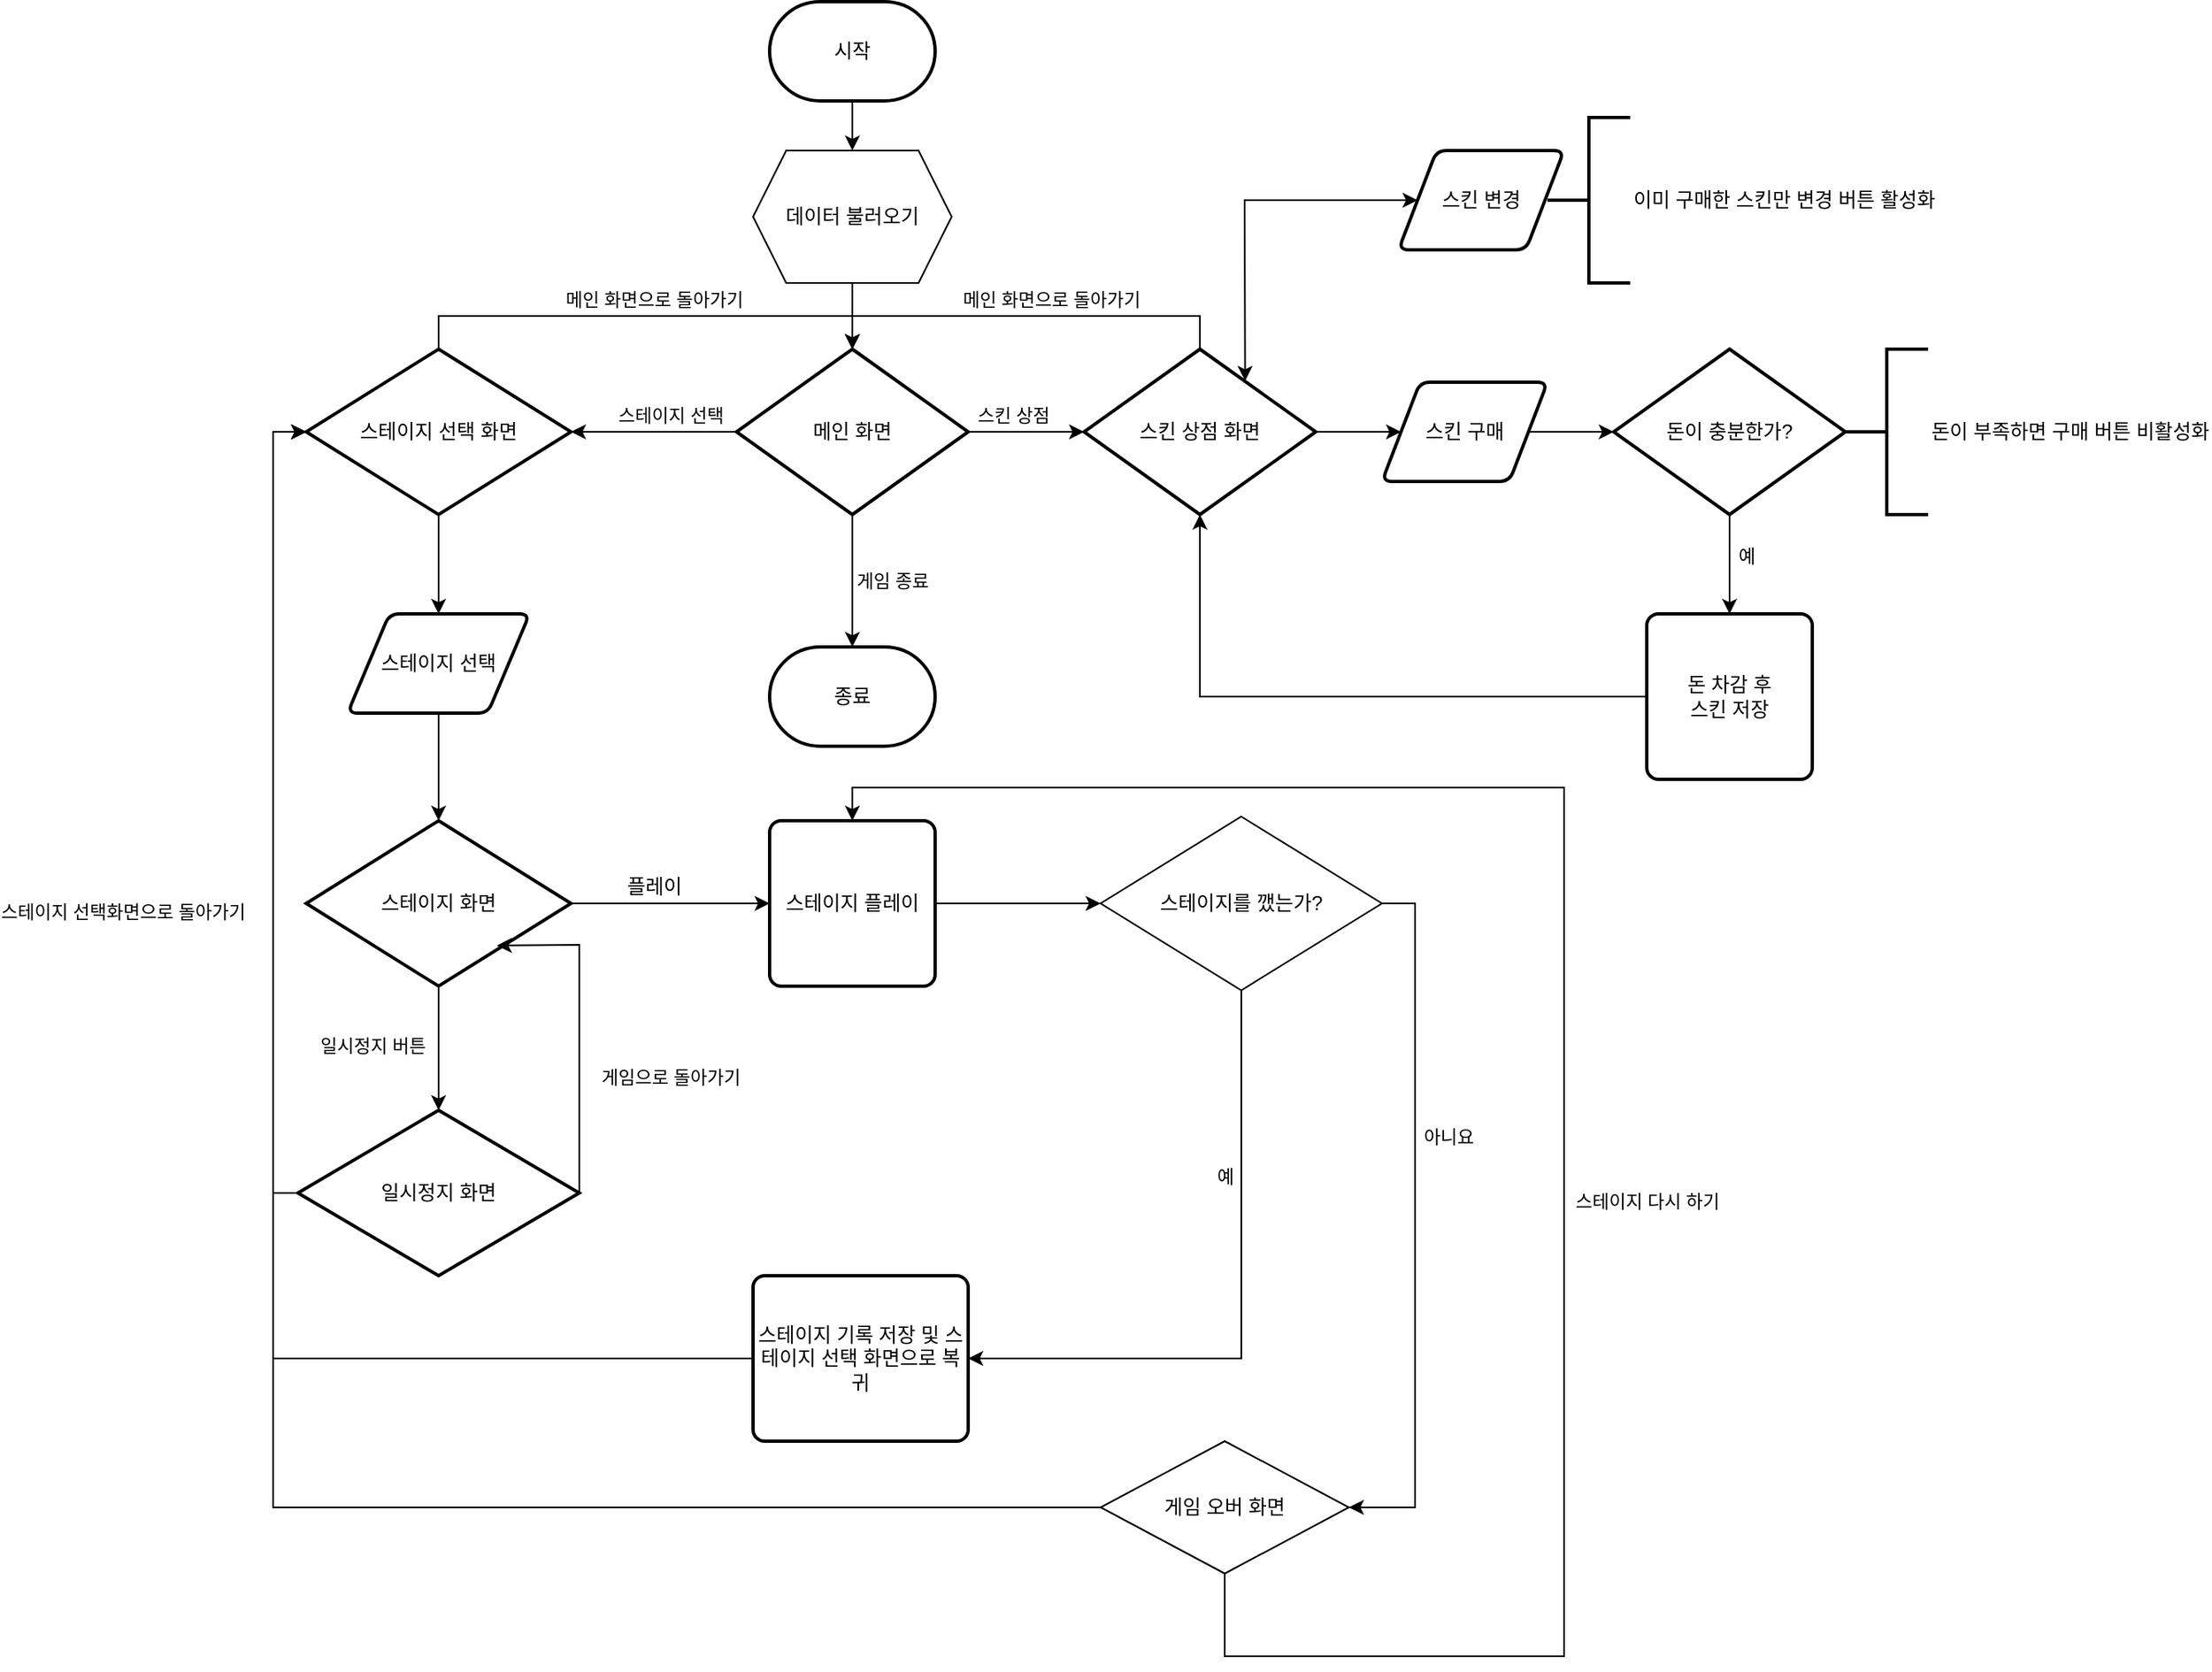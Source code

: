 <mxfile version="24.3.1" type="device">
  <diagram id="C5RBs43oDa-KdzZeNtuy" name="Page-1">
    <mxGraphModel dx="3402" dy="2369" grid="1" gridSize="10" guides="1" tooltips="1" connect="1" arrows="1" fold="1" page="1" pageScale="1" pageWidth="827" pageHeight="1169" math="0" shadow="0">
      <root>
        <mxCell id="WIyWlLk6GJQsqaUBKTNV-0" />
        <mxCell id="WIyWlLk6GJQsqaUBKTNV-1" parent="WIyWlLk6GJQsqaUBKTNV-0" />
        <mxCell id="HZrRGV8jQXtY9cmdzETH-3" value="" style="endArrow=classic;html=1;rounded=0;exitX=0.5;exitY=1;exitDx=0;exitDy=0;entryX=0.5;entryY=0;entryDx=0;entryDy=0;exitPerimeter=0;" edge="1" parent="WIyWlLk6GJQsqaUBKTNV-1" source="HZrRGV8jQXtY9cmdzETH-6" target="HZrRGV8jQXtY9cmdzETH-46">
          <mxGeometry width="50" height="50" relative="1" as="geometry">
            <mxPoint x="460" y="70" as="sourcePoint" />
            <mxPoint x="460" y="150" as="targetPoint" />
          </mxGeometry>
        </mxCell>
        <mxCell id="HZrRGV8jQXtY9cmdzETH-5" value="" style="endArrow=classic;html=1;rounded=0;exitX=0.5;exitY=1;exitDx=0;exitDy=0;exitPerimeter=0;entryX=0.5;entryY=0;entryDx=0;entryDy=0;entryPerimeter=0;" edge="1" parent="WIyWlLk6GJQsqaUBKTNV-1" source="HZrRGV8jQXtY9cmdzETH-9" target="HZrRGV8jQXtY9cmdzETH-7">
          <mxGeometry width="50" height="50" relative="1" as="geometry">
            <mxPoint x="390" y="390" as="sourcePoint" />
            <mxPoint x="390" y="480" as="targetPoint" />
          </mxGeometry>
        </mxCell>
        <mxCell id="HZrRGV8jQXtY9cmdzETH-10" value="게임 종료" style="edgeLabel;html=1;align=center;verticalAlign=middle;resizable=0;points=[];" vertex="1" connectable="0" parent="HZrRGV8jQXtY9cmdzETH-5">
          <mxGeometry x="0.75" y="2" relative="1" as="geometry">
            <mxPoint x="22" y="-30" as="offset" />
          </mxGeometry>
        </mxCell>
        <mxCell id="HZrRGV8jQXtY9cmdzETH-6" value="시작" style="strokeWidth=2;html=1;shape=mxgraph.flowchart.terminator;whiteSpace=wrap;" vertex="1" parent="WIyWlLk6GJQsqaUBKTNV-1">
          <mxGeometry x="340" y="-10" width="100" height="60" as="geometry" />
        </mxCell>
        <mxCell id="HZrRGV8jQXtY9cmdzETH-7" value="종료" style="strokeWidth=2;html=1;shape=mxgraph.flowchart.terminator;whiteSpace=wrap;" vertex="1" parent="WIyWlLk6GJQsqaUBKTNV-1">
          <mxGeometry x="340" y="380" width="100" height="60" as="geometry" />
        </mxCell>
        <mxCell id="HZrRGV8jQXtY9cmdzETH-14" style="edgeStyle=orthogonalEdgeStyle;rounded=0;orthogonalLoop=1;jettySize=auto;html=1;exitX=0;exitY=0.5;exitDx=0;exitDy=0;exitPerimeter=0;entryX=1;entryY=0.5;entryDx=0;entryDy=0;entryPerimeter=0;" edge="1" parent="WIyWlLk6GJQsqaUBKTNV-1" source="HZrRGV8jQXtY9cmdzETH-9" target="HZrRGV8jQXtY9cmdzETH-40">
          <mxGeometry relative="1" as="geometry">
            <mxPoint x="220" y="250" as="targetPoint" />
          </mxGeometry>
        </mxCell>
        <mxCell id="HZrRGV8jQXtY9cmdzETH-15" value="스테이지 선택" style="edgeLabel;html=1;align=center;verticalAlign=middle;resizable=0;points=[];" vertex="1" connectable="0" parent="HZrRGV8jQXtY9cmdzETH-14">
          <mxGeometry x="0.017" y="-2" relative="1" as="geometry">
            <mxPoint x="11" y="-8" as="offset" />
          </mxGeometry>
        </mxCell>
        <mxCell id="HZrRGV8jQXtY9cmdzETH-17" style="edgeStyle=orthogonalEdgeStyle;rounded=0;orthogonalLoop=1;jettySize=auto;html=1;exitX=1;exitY=0.5;exitDx=0;exitDy=0;exitPerimeter=0;entryX=0;entryY=0.5;entryDx=0;entryDy=0;entryPerimeter=0;" edge="1" parent="WIyWlLk6GJQsqaUBKTNV-1" source="HZrRGV8jQXtY9cmdzETH-9" target="HZrRGV8jQXtY9cmdzETH-32">
          <mxGeometry relative="1" as="geometry">
            <mxPoint x="530" y="250" as="targetPoint" />
          </mxGeometry>
        </mxCell>
        <mxCell id="HZrRGV8jQXtY9cmdzETH-18" value="스킨 상점" style="edgeLabel;html=1;align=center;verticalAlign=middle;resizable=0;points=[];" vertex="1" connectable="0" parent="HZrRGV8jQXtY9cmdzETH-17">
          <mxGeometry x="-0.241" y="2" relative="1" as="geometry">
            <mxPoint y="-8" as="offset" />
          </mxGeometry>
        </mxCell>
        <mxCell id="HZrRGV8jQXtY9cmdzETH-9" value="메인 화면" style="strokeWidth=2;html=1;shape=mxgraph.flowchart.decision;whiteSpace=wrap;" vertex="1" parent="WIyWlLk6GJQsqaUBKTNV-1">
          <mxGeometry x="320" y="200" width="140" height="100" as="geometry" />
        </mxCell>
        <mxCell id="HZrRGV8jQXtY9cmdzETH-23" style="edgeStyle=orthogonalEdgeStyle;rounded=0;orthogonalLoop=1;jettySize=auto;html=1;exitX=0.5;exitY=1;exitDx=0;exitDy=0;exitPerimeter=0;entryX=0.5;entryY=0;entryDx=0;entryDy=0;" edge="1" parent="WIyWlLk6GJQsqaUBKTNV-1" source="HZrRGV8jQXtY9cmdzETH-19" target="HZrRGV8jQXtY9cmdzETH-29">
          <mxGeometry relative="1" as="geometry">
            <mxPoint x="780" y="380" as="targetPoint" />
          </mxGeometry>
        </mxCell>
        <mxCell id="HZrRGV8jQXtY9cmdzETH-24" value="예" style="edgeLabel;html=1;align=center;verticalAlign=middle;resizable=0;points=[];" vertex="1" connectable="0" parent="HZrRGV8jQXtY9cmdzETH-23">
          <mxGeometry x="-0.172" y="1" relative="1" as="geometry">
            <mxPoint x="9" as="offset" />
          </mxGeometry>
        </mxCell>
        <mxCell id="HZrRGV8jQXtY9cmdzETH-19" value="돈이 충분한가?" style="strokeWidth=2;html=1;shape=mxgraph.flowchart.decision;whiteSpace=wrap;" vertex="1" parent="WIyWlLk6GJQsqaUBKTNV-1">
          <mxGeometry x="850" y="200" width="140" height="100" as="geometry" />
        </mxCell>
        <mxCell id="HZrRGV8jQXtY9cmdzETH-22" style="edgeStyle=orthogonalEdgeStyle;rounded=0;orthogonalLoop=1;jettySize=auto;html=1;entryX=0;entryY=0.5;entryDx=0;entryDy=0;entryPerimeter=0;exitX=1;exitY=0.5;exitDx=0;exitDy=0;" edge="1" parent="WIyWlLk6GJQsqaUBKTNV-1" source="HZrRGV8jQXtY9cmdzETH-26" target="HZrRGV8jQXtY9cmdzETH-19">
          <mxGeometry relative="1" as="geometry">
            <mxPoint x="650" y="250" as="sourcePoint" />
          </mxGeometry>
        </mxCell>
        <mxCell id="HZrRGV8jQXtY9cmdzETH-26" value="스킨 구매" style="shape=parallelogram;html=1;strokeWidth=2;perimeter=parallelogramPerimeter;whiteSpace=wrap;rounded=1;arcSize=12;size=0.23;" vertex="1" parent="WIyWlLk6GJQsqaUBKTNV-1">
          <mxGeometry x="710" y="220" width="100" height="60" as="geometry" />
        </mxCell>
        <mxCell id="HZrRGV8jQXtY9cmdzETH-27" value="스테이지 선택" style="shape=parallelogram;html=1;strokeWidth=2;perimeter=parallelogramPerimeter;whiteSpace=wrap;rounded=1;arcSize=12;size=0.23;" vertex="1" parent="WIyWlLk6GJQsqaUBKTNV-1">
          <mxGeometry x="85" y="360" width="110" height="60" as="geometry" />
        </mxCell>
        <mxCell id="HZrRGV8jQXtY9cmdzETH-29" value="&lt;div&gt;&lt;span style=&quot;background-color: initial;&quot;&gt;돈 차감 후&lt;/span&gt;&lt;/div&gt;&lt;div&gt;&lt;span style=&quot;background-color: initial;&quot;&gt;스킨 저장&lt;/span&gt;&lt;br&gt;&lt;/div&gt;" style="rounded=1;whiteSpace=wrap;html=1;absoluteArcSize=1;arcSize=14;strokeWidth=2;" vertex="1" parent="WIyWlLk6GJQsqaUBKTNV-1">
          <mxGeometry x="870" y="360" width="100" height="100" as="geometry" />
        </mxCell>
        <mxCell id="HZrRGV8jQXtY9cmdzETH-70" style="edgeStyle=orthogonalEdgeStyle;rounded=0;orthogonalLoop=1;jettySize=auto;html=1;exitX=1;exitY=0.5;exitDx=0;exitDy=0;exitPerimeter=0;entryX=0;entryY=0.5;entryDx=0;entryDy=0;" edge="1" parent="WIyWlLk6GJQsqaUBKTNV-1" source="HZrRGV8jQXtY9cmdzETH-32" target="HZrRGV8jQXtY9cmdzETH-26">
          <mxGeometry relative="1" as="geometry" />
        </mxCell>
        <mxCell id="HZrRGV8jQXtY9cmdzETH-32" value="스킨 상점 화면" style="strokeWidth=2;html=1;shape=mxgraph.flowchart.decision;whiteSpace=wrap;" vertex="1" parent="WIyWlLk6GJQsqaUBKTNV-1">
          <mxGeometry x="530" y="200" width="140" height="100" as="geometry" />
        </mxCell>
        <mxCell id="HZrRGV8jQXtY9cmdzETH-34" style="edgeStyle=orthogonalEdgeStyle;rounded=0;orthogonalLoop=1;jettySize=auto;html=1;exitX=0.5;exitY=0;exitDx=0;exitDy=0;exitPerimeter=0;entryX=0.5;entryY=0;entryDx=0;entryDy=0;entryPerimeter=0;" edge="1" parent="WIyWlLk6GJQsqaUBKTNV-1" source="HZrRGV8jQXtY9cmdzETH-32" target="HZrRGV8jQXtY9cmdzETH-9">
          <mxGeometry relative="1" as="geometry" />
        </mxCell>
        <mxCell id="HZrRGV8jQXtY9cmdzETH-35" value="메인 화면으로 돌아가기" style="edgeLabel;html=1;align=center;verticalAlign=middle;resizable=0;points=[];" vertex="1" connectable="0" parent="HZrRGV8jQXtY9cmdzETH-34">
          <mxGeometry x="-0.487" y="3" relative="1" as="geometry">
            <mxPoint x="-46" y="-13" as="offset" />
          </mxGeometry>
        </mxCell>
        <mxCell id="HZrRGV8jQXtY9cmdzETH-38" value="돈이 부족하면 구매 버튼 비활성화" style="strokeWidth=2;html=1;shape=mxgraph.flowchart.annotation_2;align=left;labelPosition=right;pointerEvents=1;" vertex="1" parent="WIyWlLk6GJQsqaUBKTNV-1">
          <mxGeometry x="990" y="200" width="50" height="100" as="geometry" />
        </mxCell>
        <mxCell id="HZrRGV8jQXtY9cmdzETH-39" style="edgeStyle=orthogonalEdgeStyle;rounded=0;orthogonalLoop=1;jettySize=auto;html=1;exitX=0;exitY=0.5;exitDx=0;exitDy=0;entryX=0.5;entryY=1;entryDx=0;entryDy=0;entryPerimeter=0;" edge="1" parent="WIyWlLk6GJQsqaUBKTNV-1" source="HZrRGV8jQXtY9cmdzETH-29" target="HZrRGV8jQXtY9cmdzETH-32">
          <mxGeometry relative="1" as="geometry" />
        </mxCell>
        <mxCell id="HZrRGV8jQXtY9cmdzETH-41" style="edgeStyle=orthogonalEdgeStyle;rounded=0;orthogonalLoop=1;jettySize=auto;html=1;exitX=0.5;exitY=1;exitDx=0;exitDy=0;exitPerimeter=0;entryX=0.5;entryY=0;entryDx=0;entryDy=0;" edge="1" parent="WIyWlLk6GJQsqaUBKTNV-1" source="HZrRGV8jQXtY9cmdzETH-40" target="HZrRGV8jQXtY9cmdzETH-27">
          <mxGeometry relative="1" as="geometry" />
        </mxCell>
        <mxCell id="HZrRGV8jQXtY9cmdzETH-40" value="스테이지 선택 화면" style="strokeWidth=2;html=1;shape=mxgraph.flowchart.decision;whiteSpace=wrap;" vertex="1" parent="WIyWlLk6GJQsqaUBKTNV-1">
          <mxGeometry x="60" y="200" width="160" height="100" as="geometry" />
        </mxCell>
        <mxCell id="HZrRGV8jQXtY9cmdzETH-42" style="edgeStyle=orthogonalEdgeStyle;rounded=0;orthogonalLoop=1;jettySize=auto;html=1;exitX=0.5;exitY=0;exitDx=0;exitDy=0;exitPerimeter=0;entryX=0.5;entryY=0;entryDx=0;entryDy=0;entryPerimeter=0;" edge="1" parent="WIyWlLk6GJQsqaUBKTNV-1" source="HZrRGV8jQXtY9cmdzETH-40" target="HZrRGV8jQXtY9cmdzETH-9">
          <mxGeometry relative="1" as="geometry" />
        </mxCell>
        <mxCell id="HZrRGV8jQXtY9cmdzETH-43" value="메인 화면으로 돌아가기" style="edgeLabel;html=1;align=center;verticalAlign=middle;resizable=0;points=[];" vertex="1" connectable="0" parent="HZrRGV8jQXtY9cmdzETH-42">
          <mxGeometry x="-0.04" y="-5" relative="1" as="geometry">
            <mxPoint x="11" y="-15" as="offset" />
          </mxGeometry>
        </mxCell>
        <mxCell id="HZrRGV8jQXtY9cmdzETH-56" style="edgeStyle=orthogonalEdgeStyle;rounded=0;orthogonalLoop=1;jettySize=auto;html=1;exitX=1;exitY=0.5;exitDx=0;exitDy=0;entryX=0;entryY=0.5;entryDx=0;entryDy=0;" edge="1" parent="WIyWlLk6GJQsqaUBKTNV-1" source="HZrRGV8jQXtY9cmdzETH-44" target="HZrRGV8jQXtY9cmdzETH-55">
          <mxGeometry relative="1" as="geometry" />
        </mxCell>
        <mxCell id="HZrRGV8jQXtY9cmdzETH-44" value="스테이지 플레이" style="rounded=1;whiteSpace=wrap;html=1;absoluteArcSize=1;arcSize=14;strokeWidth=2;" vertex="1" parent="WIyWlLk6GJQsqaUBKTNV-1">
          <mxGeometry x="340" y="485" width="100" height="100" as="geometry" />
        </mxCell>
        <mxCell id="HZrRGV8jQXtY9cmdzETH-46" value="데이터 불러오기" style="shape=hexagon;perimeter=hexagonPerimeter2;whiteSpace=wrap;html=1;fixedSize=1;" vertex="1" parent="WIyWlLk6GJQsqaUBKTNV-1">
          <mxGeometry x="330" y="80" width="120" height="80" as="geometry" />
        </mxCell>
        <mxCell id="HZrRGV8jQXtY9cmdzETH-47" style="edgeStyle=orthogonalEdgeStyle;rounded=0;orthogonalLoop=1;jettySize=auto;html=1;exitX=0.5;exitY=1;exitDx=0;exitDy=0;entryX=0.5;entryY=0;entryDx=0;entryDy=0;entryPerimeter=0;" edge="1" parent="WIyWlLk6GJQsqaUBKTNV-1" source="HZrRGV8jQXtY9cmdzETH-46" target="HZrRGV8jQXtY9cmdzETH-9">
          <mxGeometry relative="1" as="geometry" />
        </mxCell>
        <mxCell id="HZrRGV8jQXtY9cmdzETH-52" style="edgeStyle=orthogonalEdgeStyle;rounded=0;orthogonalLoop=1;jettySize=auto;html=1;exitX=1;exitY=0.5;exitDx=0;exitDy=0;exitPerimeter=0;entryX=0;entryY=0.5;entryDx=0;entryDy=0;" edge="1" parent="WIyWlLk6GJQsqaUBKTNV-1" source="HZrRGV8jQXtY9cmdzETH-49" target="HZrRGV8jQXtY9cmdzETH-44">
          <mxGeometry relative="1" as="geometry" />
        </mxCell>
        <mxCell id="HZrRGV8jQXtY9cmdzETH-49" value="스테이지 화면" style="strokeWidth=2;html=1;shape=mxgraph.flowchart.decision;whiteSpace=wrap;" vertex="1" parent="WIyWlLk6GJQsqaUBKTNV-1">
          <mxGeometry x="60" y="485" width="160" height="100" as="geometry" />
        </mxCell>
        <mxCell id="HZrRGV8jQXtY9cmdzETH-51" style="edgeStyle=orthogonalEdgeStyle;rounded=0;orthogonalLoop=1;jettySize=auto;html=1;exitX=0.5;exitY=1;exitDx=0;exitDy=0;entryX=0.5;entryY=0;entryDx=0;entryDy=0;entryPerimeter=0;" edge="1" parent="WIyWlLk6GJQsqaUBKTNV-1" source="HZrRGV8jQXtY9cmdzETH-27" target="HZrRGV8jQXtY9cmdzETH-49">
          <mxGeometry relative="1" as="geometry" />
        </mxCell>
        <mxCell id="HZrRGV8jQXtY9cmdzETH-61" style="edgeStyle=orthogonalEdgeStyle;rounded=0;orthogonalLoop=1;jettySize=auto;html=1;exitX=0.5;exitY=1;exitDx=0;exitDy=0;entryX=1;entryY=0.5;entryDx=0;entryDy=0;" edge="1" parent="WIyWlLk6GJQsqaUBKTNV-1" source="HZrRGV8jQXtY9cmdzETH-55" target="HZrRGV8jQXtY9cmdzETH-59">
          <mxGeometry relative="1" as="geometry">
            <mxPoint x="625" y="680" as="targetPoint" />
          </mxGeometry>
        </mxCell>
        <mxCell id="HZrRGV8jQXtY9cmdzETH-62" value="예" style="edgeLabel;html=1;align=center;verticalAlign=middle;resizable=0;points=[];" vertex="1" connectable="0" parent="HZrRGV8jQXtY9cmdzETH-61">
          <mxGeometry x="-0.501" y="3" relative="1" as="geometry">
            <mxPoint x="-13" y="16" as="offset" />
          </mxGeometry>
        </mxCell>
        <mxCell id="HZrRGV8jQXtY9cmdzETH-65" style="edgeStyle=orthogonalEdgeStyle;rounded=0;orthogonalLoop=1;jettySize=auto;html=1;exitX=1;exitY=0.5;exitDx=0;exitDy=0;entryX=1;entryY=0.5;entryDx=0;entryDy=0;" edge="1" parent="WIyWlLk6GJQsqaUBKTNV-1" source="HZrRGV8jQXtY9cmdzETH-55" target="HZrRGV8jQXtY9cmdzETH-64">
          <mxGeometry relative="1" as="geometry" />
        </mxCell>
        <mxCell id="HZrRGV8jQXtY9cmdzETH-66" value="아니요" style="edgeLabel;html=1;align=center;verticalAlign=middle;resizable=0;points=[];" vertex="1" connectable="0" parent="HZrRGV8jQXtY9cmdzETH-65">
          <mxGeometry x="-0.346" y="4" relative="1" as="geometry">
            <mxPoint x="16" y="22" as="offset" />
          </mxGeometry>
        </mxCell>
        <mxCell id="HZrRGV8jQXtY9cmdzETH-55" value="스테이지를 깼는가?" style="rhombus;whiteSpace=wrap;html=1;" vertex="1" parent="WIyWlLk6GJQsqaUBKTNV-1">
          <mxGeometry x="540" y="482.5" width="170" height="105" as="geometry" />
        </mxCell>
        <mxCell id="HZrRGV8jQXtY9cmdzETH-59" value="스테이지 기록 저장 및 스테이지 선택 화면으로 복귀" style="rounded=1;whiteSpace=wrap;html=1;absoluteArcSize=1;arcSize=14;strokeWidth=2;" vertex="1" parent="WIyWlLk6GJQsqaUBKTNV-1">
          <mxGeometry x="330" y="760" width="130" height="100" as="geometry" />
        </mxCell>
        <mxCell id="HZrRGV8jQXtY9cmdzETH-63" style="edgeStyle=orthogonalEdgeStyle;rounded=0;orthogonalLoop=1;jettySize=auto;html=1;exitX=0;exitY=0.5;exitDx=0;exitDy=0;entryX=0;entryY=0.5;entryDx=0;entryDy=0;entryPerimeter=0;" edge="1" parent="WIyWlLk6GJQsqaUBKTNV-1" source="HZrRGV8jQXtY9cmdzETH-59" target="HZrRGV8jQXtY9cmdzETH-40">
          <mxGeometry relative="1" as="geometry" />
        </mxCell>
        <mxCell id="HZrRGV8jQXtY9cmdzETH-68" style="edgeStyle=orthogonalEdgeStyle;rounded=0;orthogonalLoop=1;jettySize=auto;html=1;exitX=0.5;exitY=1;exitDx=0;exitDy=0;entryX=0.5;entryY=0;entryDx=0;entryDy=0;" edge="1" parent="WIyWlLk6GJQsqaUBKTNV-1" source="HZrRGV8jQXtY9cmdzETH-64" target="HZrRGV8jQXtY9cmdzETH-44">
          <mxGeometry relative="1" as="geometry">
            <mxPoint x="830" y="440" as="targetPoint" />
            <Array as="points">
              <mxPoint x="615" y="990" />
              <mxPoint x="820" y="990" />
              <mxPoint x="820" y="465" />
              <mxPoint x="390" y="465" />
            </Array>
          </mxGeometry>
        </mxCell>
        <mxCell id="HZrRGV8jQXtY9cmdzETH-69" value="스테이지 다시 하기" style="edgeLabel;html=1;align=center;verticalAlign=middle;resizable=0;points=[];" vertex="1" connectable="0" parent="HZrRGV8jQXtY9cmdzETH-68">
          <mxGeometry x="0.111" y="1" relative="1" as="geometry">
            <mxPoint x="51" y="153" as="offset" />
          </mxGeometry>
        </mxCell>
        <mxCell id="HZrRGV8jQXtY9cmdzETH-64" value="게임 오버 화면" style="rhombus;whiteSpace=wrap;html=1;" vertex="1" parent="WIyWlLk6GJQsqaUBKTNV-1">
          <mxGeometry x="540" y="860" width="150" height="80" as="geometry" />
        </mxCell>
        <mxCell id="HZrRGV8jQXtY9cmdzETH-67" style="edgeStyle=orthogonalEdgeStyle;rounded=0;orthogonalLoop=1;jettySize=auto;html=1;exitX=0;exitY=0.5;exitDx=0;exitDy=0;entryX=0;entryY=0.5;entryDx=0;entryDy=0;entryPerimeter=0;" edge="1" parent="WIyWlLk6GJQsqaUBKTNV-1" source="HZrRGV8jQXtY9cmdzETH-64" target="HZrRGV8jQXtY9cmdzETH-40">
          <mxGeometry relative="1" as="geometry" />
        </mxCell>
        <mxCell id="HZrRGV8jQXtY9cmdzETH-72" value="스킨 변경" style="shape=parallelogram;html=1;strokeWidth=2;perimeter=parallelogramPerimeter;whiteSpace=wrap;rounded=1;arcSize=12;size=0.23;" vertex="1" parent="WIyWlLk6GJQsqaUBKTNV-1">
          <mxGeometry x="720" y="80" width="100" height="60" as="geometry" />
        </mxCell>
        <mxCell id="HZrRGV8jQXtY9cmdzETH-73" value="이미 구매한 스킨만 변경 버튼 활성화" style="strokeWidth=2;html=1;shape=mxgraph.flowchart.annotation_2;align=left;labelPosition=right;pointerEvents=1;" vertex="1" parent="WIyWlLk6GJQsqaUBKTNV-1">
          <mxGeometry x="810" y="60" width="50" height="100" as="geometry" />
        </mxCell>
        <mxCell id="HZrRGV8jQXtY9cmdzETH-76" value="" style="endArrow=classic;startArrow=classic;html=1;rounded=0;exitX=0.695;exitY=0.192;exitDx=0;exitDy=0;exitPerimeter=0;entryX=0;entryY=0.5;entryDx=0;entryDy=0;" edge="1" parent="WIyWlLk6GJQsqaUBKTNV-1" source="HZrRGV8jQXtY9cmdzETH-32" target="HZrRGV8jQXtY9cmdzETH-72">
          <mxGeometry width="50" height="50" relative="1" as="geometry">
            <mxPoint x="730" y="230" as="sourcePoint" />
            <mxPoint x="780" y="180" as="targetPoint" />
            <Array as="points">
              <mxPoint x="627" y="110" />
            </Array>
          </mxGeometry>
        </mxCell>
        <mxCell id="HZrRGV8jQXtY9cmdzETH-77" value="일시정지 화면" style="strokeWidth=2;html=1;shape=mxgraph.flowchart.decision;whiteSpace=wrap;" vertex="1" parent="WIyWlLk6GJQsqaUBKTNV-1">
          <mxGeometry x="55" y="660" width="170" height="100" as="geometry" />
        </mxCell>
        <mxCell id="HZrRGV8jQXtY9cmdzETH-80" style="edgeStyle=orthogonalEdgeStyle;rounded=0;orthogonalLoop=1;jettySize=auto;html=1;exitX=0;exitY=0.5;exitDx=0;exitDy=0;exitPerimeter=0;entryX=0;entryY=0.5;entryDx=0;entryDy=0;entryPerimeter=0;" edge="1" parent="WIyWlLk6GJQsqaUBKTNV-1" source="HZrRGV8jQXtY9cmdzETH-77" target="HZrRGV8jQXtY9cmdzETH-40">
          <mxGeometry relative="1" as="geometry">
            <Array as="points">
              <mxPoint x="40" y="710" />
              <mxPoint x="40" y="250" />
            </Array>
          </mxGeometry>
        </mxCell>
        <mxCell id="HZrRGV8jQXtY9cmdzETH-82" value="스테이지 선택화면으로 돌아가기" style="edgeLabel;html=1;align=center;verticalAlign=middle;resizable=0;points=[];" vertex="1" connectable="0" parent="HZrRGV8jQXtY9cmdzETH-80">
          <mxGeometry x="-0.951" y="1" relative="1" as="geometry">
            <mxPoint x="-94" y="-171" as="offset" />
          </mxGeometry>
        </mxCell>
        <mxCell id="HZrRGV8jQXtY9cmdzETH-83" style="edgeStyle=orthogonalEdgeStyle;rounded=0;orthogonalLoop=1;jettySize=auto;html=1;exitX=0.5;exitY=1;exitDx=0;exitDy=0;exitPerimeter=0;entryX=0.5;entryY=0;entryDx=0;entryDy=0;entryPerimeter=0;" edge="1" parent="WIyWlLk6GJQsqaUBKTNV-1" source="HZrRGV8jQXtY9cmdzETH-49" target="HZrRGV8jQXtY9cmdzETH-77">
          <mxGeometry relative="1" as="geometry" />
        </mxCell>
        <mxCell id="HZrRGV8jQXtY9cmdzETH-84" value="일시정지 버튼" style="edgeLabel;html=1;align=center;verticalAlign=middle;resizable=0;points=[];" vertex="1" connectable="0" parent="HZrRGV8jQXtY9cmdzETH-83">
          <mxGeometry x="-0.053" y="2" relative="1" as="geometry">
            <mxPoint x="-42" as="offset" />
          </mxGeometry>
        </mxCell>
        <mxCell id="HZrRGV8jQXtY9cmdzETH-86" value="" style="endArrow=classic;html=1;rounded=0;exitX=1;exitY=0.5;exitDx=0;exitDy=0;exitPerimeter=0;entryX=0.72;entryY=0.755;entryDx=0;entryDy=0;entryPerimeter=0;" edge="1" parent="WIyWlLk6GJQsqaUBKTNV-1" source="HZrRGV8jQXtY9cmdzETH-77" target="HZrRGV8jQXtY9cmdzETH-49">
          <mxGeometry width="50" height="50" relative="1" as="geometry">
            <mxPoint x="250" y="700" as="sourcePoint" />
            <mxPoint x="180" y="560" as="targetPoint" />
            <Array as="points">
              <mxPoint x="225" y="560" />
            </Array>
          </mxGeometry>
        </mxCell>
        <mxCell id="HZrRGV8jQXtY9cmdzETH-87" value="게임으로 돌아가기" style="edgeLabel;html=1;align=center;verticalAlign=middle;resizable=0;points=[];" vertex="1" connectable="0" parent="HZrRGV8jQXtY9cmdzETH-86">
          <mxGeometry x="-0.42" y="2" relative="1" as="geometry">
            <mxPoint x="57" y="-12" as="offset" />
          </mxGeometry>
        </mxCell>
        <mxCell id="HZrRGV8jQXtY9cmdzETH-88" value="플레이" style="text;html=1;align=center;verticalAlign=middle;resizable=0;points=[];autosize=1;strokeColor=none;fillColor=none;" vertex="1" parent="WIyWlLk6GJQsqaUBKTNV-1">
          <mxGeometry x="240" y="510" width="60" height="30" as="geometry" />
        </mxCell>
      </root>
    </mxGraphModel>
  </diagram>
</mxfile>
